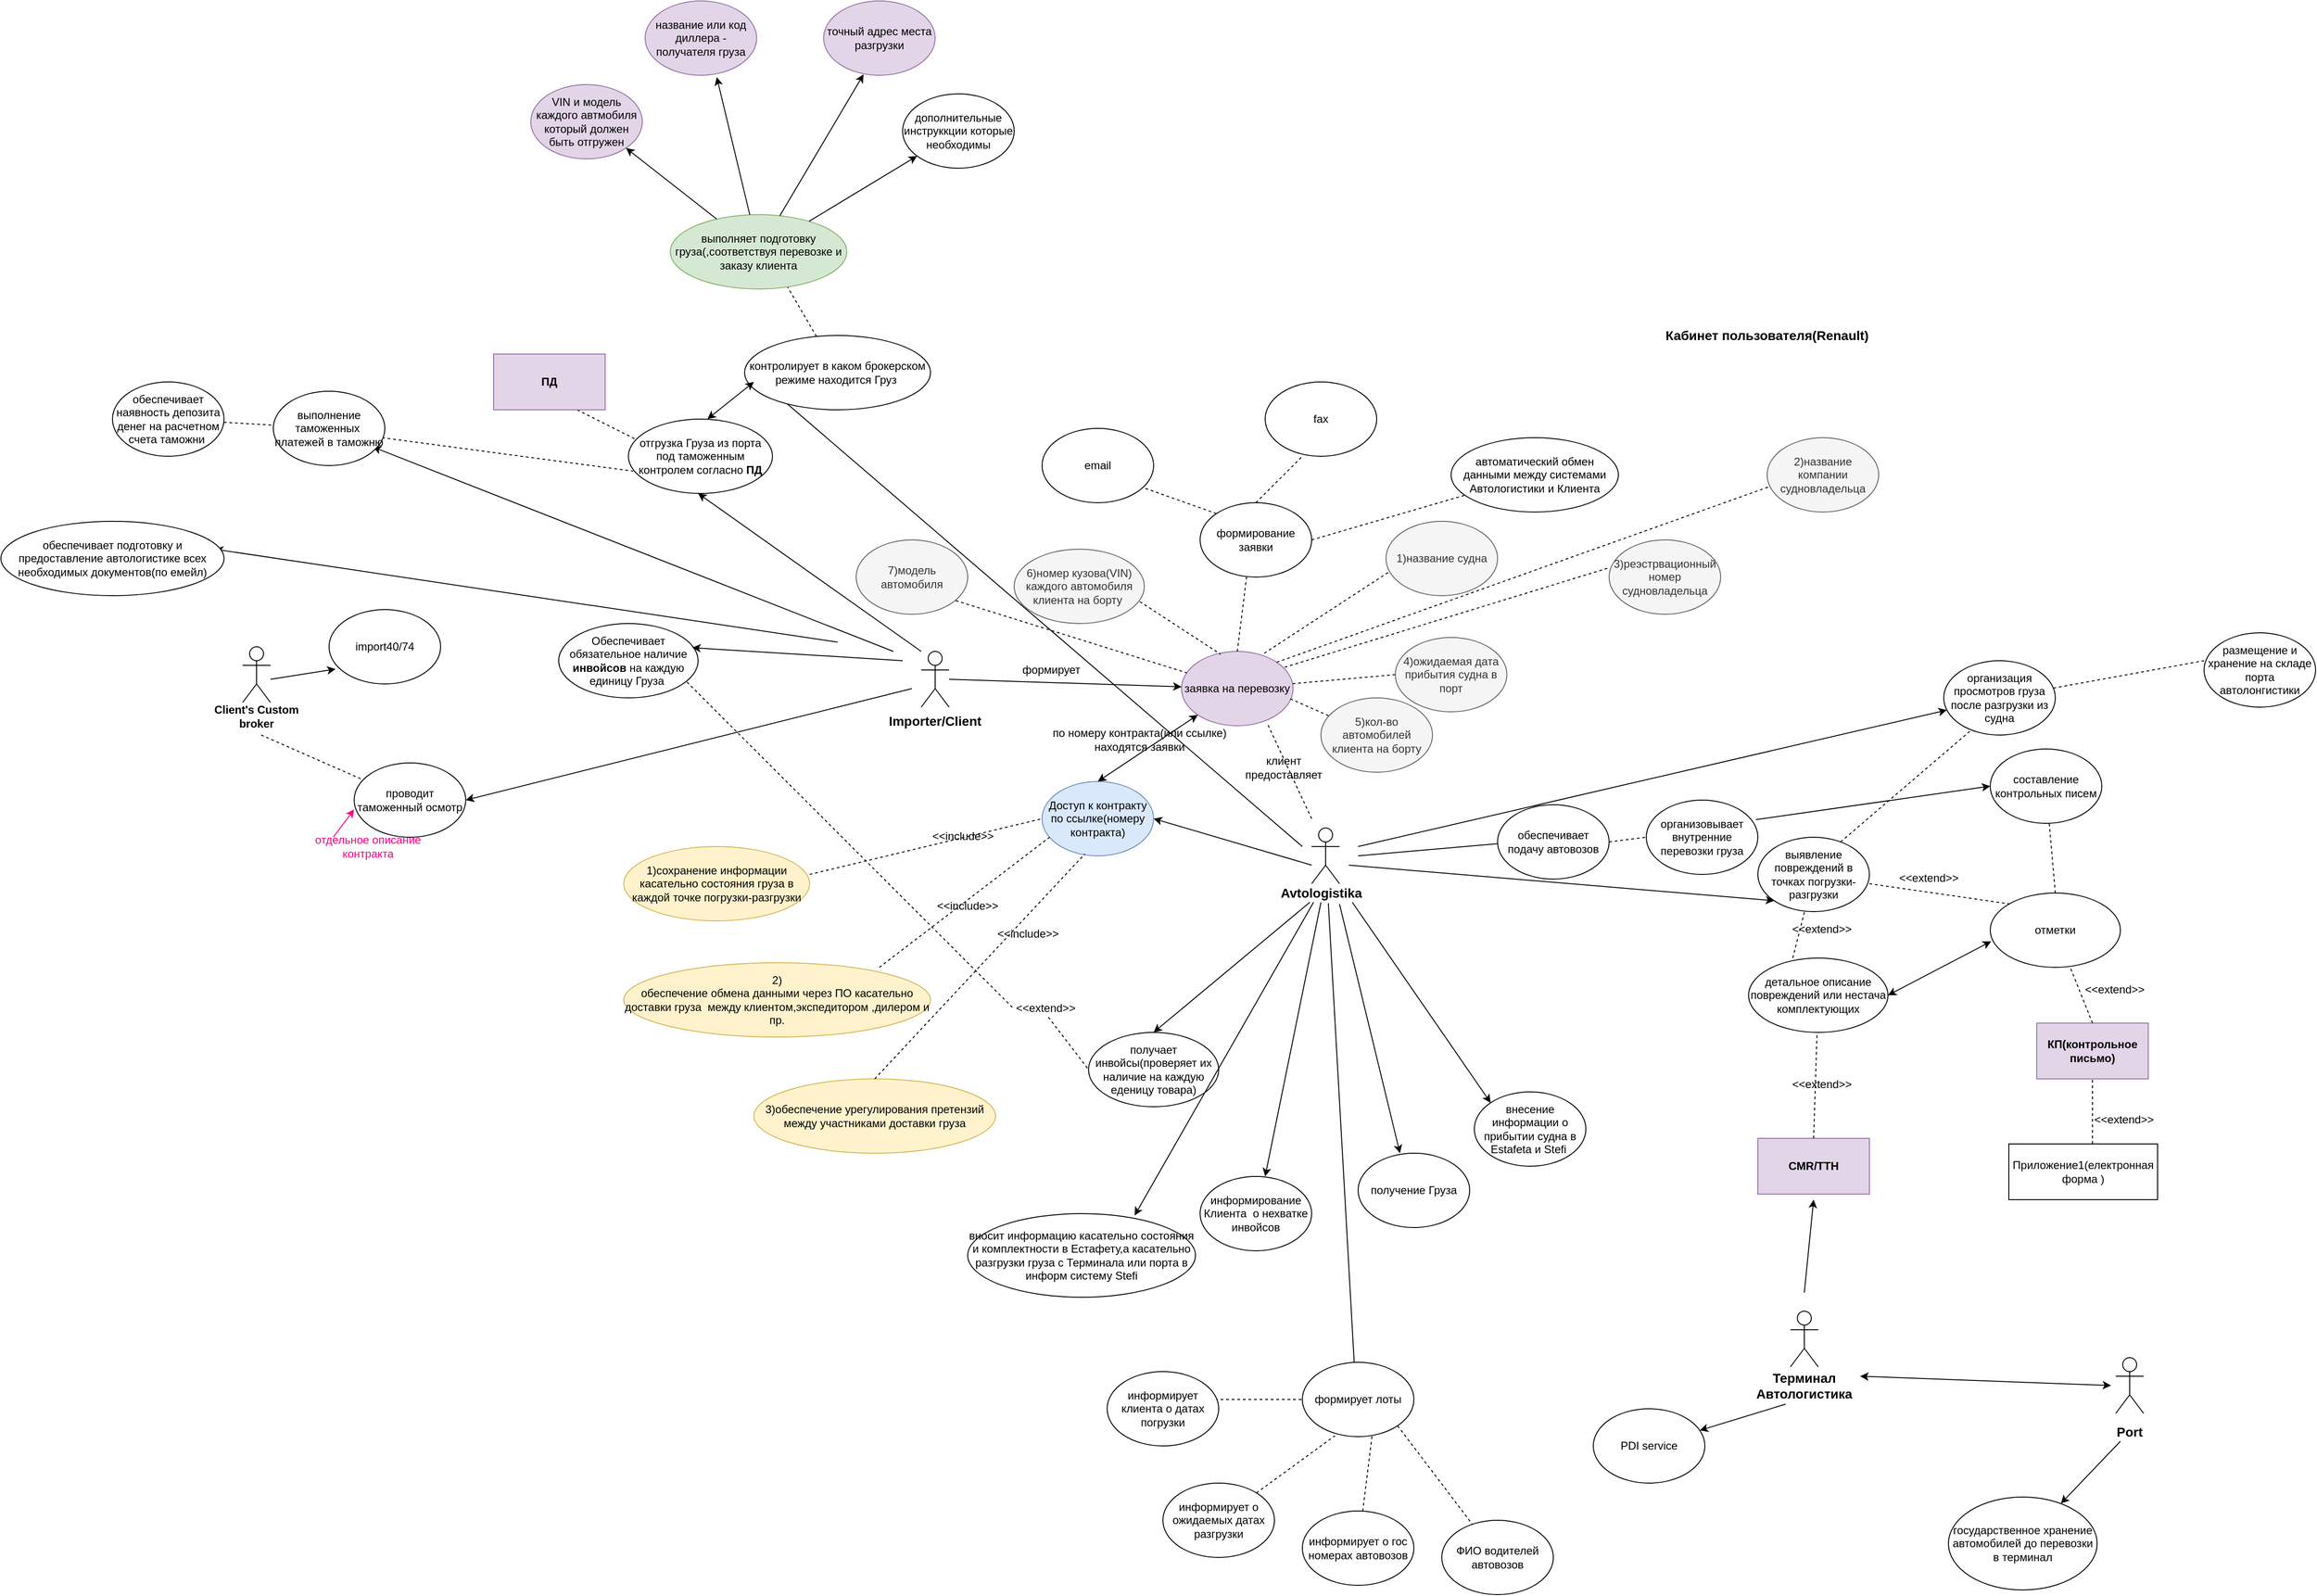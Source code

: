 <mxfile version="11.2.3" type="github" pages="1"><diagram id="N9pYC_5Z49YYsJh5muzs" name="Page-1"><mxGraphModel dx="3076" dy="1965" grid="1" gridSize="10" guides="1" tooltips="1" connect="1" arrows="1" fold="1" page="1" pageScale="1" pageWidth="827" pageHeight="1169" math="0" shadow="0"><root><mxCell id="0"/><mxCell id="1" parent="0"/><mxCell id="Rz2Q2j0IFhYW0Mu0R1Do-1" value="Actor" style="shape=umlActor;verticalLabelPosition=bottom;labelBackgroundColor=#ffffff;verticalAlign=top;html=1;outlineConnect=0;noLabel=1;" vertex="1" parent="1"><mxGeometry x="110" y="230" width="30" height="60" as="geometry"/></mxCell><mxCell id="Rz2Q2j0IFhYW0Mu0R1Do-2" value="&lt;b&gt;&lt;font style=&quot;font-size: 14px&quot;&gt;Avtologistika&lt;/font&gt;&lt;/b&gt;" style="text;html=1;strokeColor=none;fillColor=none;align=center;verticalAlign=middle;whiteSpace=wrap;rounded=0;" vertex="1" parent="1"><mxGeometry x="52.5" y="290" width="135" height="20" as="geometry"/></mxCell><mxCell id="Rz2Q2j0IFhYW0Mu0R1Do-3" value="" style="endArrow=classic;html=1;entryX=0;entryY=1;entryDx=0;entryDy=0;" edge="1" parent="1" target="Rz2Q2j0IFhYW0Mu0R1Do-5"><mxGeometry width="50" height="50" relative="1" as="geometry"><mxPoint x="150" y="270" as="sourcePoint"/><mxPoint x="250" y="120" as="targetPoint"/></mxGeometry></mxCell><mxCell id="Rz2Q2j0IFhYW0Mu0R1Do-4" value="&lt;b&gt;&lt;font style=&quot;font-size: 14px&quot;&gt;Кабинет пользователя(Renault)&lt;/font&gt;&lt;/b&gt;" style="text;html=1;strokeColor=none;fillColor=none;align=center;verticalAlign=middle;whiteSpace=wrap;rounded=0;" vertex="1" parent="1"><mxGeometry x="405" y="-320" width="390" height="40" as="geometry"/></mxCell><mxCell id="Rz2Q2j0IFhYW0Mu0R1Do-5" value="выявление повреждений в точках погрузки-разгрузки" style="ellipse;whiteSpace=wrap;html=1;" vertex="1" parent="1"><mxGeometry x="590" y="240" width="120" height="80" as="geometry"/></mxCell><mxCell id="Rz2Q2j0IFhYW0Mu0R1Do-6" value="&lt;b&gt;CMR/TTH&lt;/b&gt;" style="rounded=0;whiteSpace=wrap;html=1;fillColor=#e1d5e7;strokeColor=#9673a6;" vertex="1" parent="1"><mxGeometry x="590" y="564" width="120" height="60" as="geometry"/></mxCell><mxCell id="Rz2Q2j0IFhYW0Mu0R1Do-7" value="&lt;b&gt;КП(контрольное письмо)&lt;/b&gt;" style="rounded=0;whiteSpace=wrap;html=1;fillColor=#e1d5e7;strokeColor=#9673a6;" vertex="1" parent="1"><mxGeometry x="890" y="440" width="120" height="60" as="geometry"/></mxCell><mxCell id="Rz2Q2j0IFhYW0Mu0R1Do-8" value="" style="endArrow=none;dashed=1;html=1;exitX=0.5;exitY=0;exitDx=0;exitDy=0;" edge="1" parent="1" source="Rz2Q2j0IFhYW0Mu0R1Do-6" target="Rz2Q2j0IFhYW0Mu0R1Do-9"><mxGeometry width="50" height="50" relative="1" as="geometry"><mxPoint x="610" y="480" as="sourcePoint"/><mxPoint x="660" y="440" as="targetPoint"/></mxGeometry></mxCell><mxCell id="Rz2Q2j0IFhYW0Mu0R1Do-9" value="детальное описание повреждений или нестача комплектующих" style="ellipse;whiteSpace=wrap;html=1;" vertex="1" parent="1"><mxGeometry x="580" y="370" width="150" height="80" as="geometry"/></mxCell><mxCell id="Rz2Q2j0IFhYW0Mu0R1Do-10" value="" style="endArrow=none;dashed=1;html=1;exitX=0.317;exitY=0;exitDx=0;exitDy=0;exitPerimeter=0;" edge="1" parent="1" source="Rz2Q2j0IFhYW0Mu0R1Do-9" target="Rz2Q2j0IFhYW0Mu0R1Do-5"><mxGeometry width="50" height="50" relative="1" as="geometry"><mxPoint x="640" y="340" as="sourcePoint"/><mxPoint x="690" y="290" as="targetPoint"/></mxGeometry></mxCell><mxCell id="Rz2Q2j0IFhYW0Mu0R1Do-11" value="отметки" style="ellipse;whiteSpace=wrap;html=1;" vertex="1" parent="1"><mxGeometry x="840" y="300" width="140" height="80" as="geometry"/></mxCell><mxCell id="Rz2Q2j0IFhYW0Mu0R1Do-12" value="" style="endArrow=none;dashed=1;html=1;exitX=1;exitY=0.625;exitDx=0;exitDy=0;exitPerimeter=0;entryX=0;entryY=0;entryDx=0;entryDy=0;" edge="1" parent="1" source="Rz2Q2j0IFhYW0Mu0R1Do-5" target="Rz2Q2j0IFhYW0Mu0R1Do-11"><mxGeometry width="50" height="50" relative="1" as="geometry"><mxPoint x="760" y="300" as="sourcePoint"/><mxPoint x="810" y="250" as="targetPoint"/></mxGeometry></mxCell><mxCell id="Rz2Q2j0IFhYW0Mu0R1Do-13" value="" style="endArrow=none;dashed=1;html=1;exitX=0.5;exitY=0;exitDx=0;exitDy=0;" edge="1" parent="1" source="Rz2Q2j0IFhYW0Mu0R1Do-7" target="Rz2Q2j0IFhYW0Mu0R1Do-11"><mxGeometry width="50" height="50" relative="1" as="geometry"><mxPoint x="960" y="420" as="sourcePoint"/><mxPoint x="1010" y="370" as="targetPoint"/></mxGeometry></mxCell><mxCell id="Rz2Q2j0IFhYW0Mu0R1Do-14" value="" style="endArrow=classic;startArrow=classic;html=1;entryX=0.007;entryY=0.65;entryDx=0;entryDy=0;entryPerimeter=0;exitX=1;exitY=0.5;exitDx=0;exitDy=0;" edge="1" parent="1" source="Rz2Q2j0IFhYW0Mu0R1Do-9" target="Rz2Q2j0IFhYW0Mu0R1Do-11"><mxGeometry width="50" height="50" relative="1" as="geometry"><mxPoint x="760" y="400" as="sourcePoint"/><mxPoint x="810" y="350" as="targetPoint"/></mxGeometry></mxCell><mxCell id="Rz2Q2j0IFhYW0Mu0R1Do-16" value="&amp;lt;&amp;lt;extend&amp;gt;&amp;gt;" style="text;html=1;" vertex="1" parent="1"><mxGeometry x="740" y="270" width="40" height="30" as="geometry"/></mxCell><mxCell id="Rz2Q2j0IFhYW0Mu0R1Do-17" value="&amp;lt;&amp;lt;extend&amp;gt;&amp;gt;" style="text;html=1;" vertex="1" parent="1"><mxGeometry x="625" y="325" width="40" height="30" as="geometry"/></mxCell><mxCell id="Rz2Q2j0IFhYW0Mu0R1Do-18" value="&amp;lt;&amp;lt;extend&amp;gt;&amp;gt;" style="text;html=1;" vertex="1" parent="1"><mxGeometry x="625" y="492" width="40" height="30" as="geometry"/></mxCell><mxCell id="Rz2Q2j0IFhYW0Mu0R1Do-19" value="&amp;lt;&amp;lt;extend&amp;gt;&amp;gt;" style="text;html=1;" vertex="1" parent="1"><mxGeometry x="940" y="390" width="40" height="30" as="geometry"/></mxCell><mxCell id="Rz2Q2j0IFhYW0Mu0R1Do-22" value="" style="endArrow=none;dashed=1;html=1;entryX=0.5;entryY=1;entryDx=0;entryDy=0;" edge="1" parent="1" target="Rz2Q2j0IFhYW0Mu0R1Do-7"><mxGeometry width="50" height="50" relative="1" as="geometry"><mxPoint x="950" y="570" as="sourcePoint"/><mxPoint x="960" y="550" as="targetPoint"/></mxGeometry></mxCell><mxCell id="Rz2Q2j0IFhYW0Mu0R1Do-23" value="&amp;lt;&amp;lt;extend&amp;gt;&amp;gt;" style="text;html=1;" vertex="1" parent="1"><mxGeometry x="950" y="530" width="40" height="30" as="geometry"/></mxCell><mxCell id="Rz2Q2j0IFhYW0Mu0R1Do-24" value="Приложение1(електронная форма )" style="rounded=0;whiteSpace=wrap;html=1;" vertex="1" parent="1"><mxGeometry x="860" y="570" width="160" height="60" as="geometry"/></mxCell><mxCell id="Rz2Q2j0IFhYW0Mu0R1Do-25" value="Доступ к контракту по ссылке(номеру контракта)" style="ellipse;whiteSpace=wrap;html=1;fillColor=#dae8fc;strokeColor=#6c8ebf;" vertex="1" parent="1"><mxGeometry x="-180" y="180" width="120" height="80" as="geometry"/></mxCell><mxCell id="Rz2Q2j0IFhYW0Mu0R1Do-26" value="" style="endArrow=classic;html=1;entryX=1;entryY=0.5;entryDx=0;entryDy=0;" edge="1" parent="1" target="Rz2Q2j0IFhYW0Mu0R1Do-25"><mxGeometry width="50" height="50" relative="1" as="geometry"><mxPoint x="110" y="270" as="sourcePoint"/><mxPoint x="30" y="190" as="targetPoint"/></mxGeometry></mxCell><mxCell id="Rz2Q2j0IFhYW0Mu0R1Do-27" value="заявка на перевозку" style="ellipse;whiteSpace=wrap;html=1;fillColor=#e1d5e7;strokeColor=#9673a6;" vertex="1" parent="1"><mxGeometry x="-30" y="40" width="120" height="80" as="geometry"/></mxCell><mxCell id="Rz2Q2j0IFhYW0Mu0R1Do-28" value="" style="endArrow=classic;startArrow=classic;html=1;entryX=0;entryY=1;entryDx=0;entryDy=0;exitX=0.5;exitY=0;exitDx=0;exitDy=0;" edge="1" parent="1" source="Rz2Q2j0IFhYW0Mu0R1Do-25" target="Rz2Q2j0IFhYW0Mu0R1Do-27"><mxGeometry width="50" height="50" relative="1" as="geometry"><mxPoint x="-120" y="170" as="sourcePoint"/><mxPoint x="-70" y="120" as="targetPoint"/></mxGeometry></mxCell><mxCell id="Rz2Q2j0IFhYW0Mu0R1Do-29" value="по номеру контракта(или ссылке) находятся заявки" style="text;html=1;strokeColor=none;fillColor=none;align=center;verticalAlign=middle;whiteSpace=wrap;rounded=0;" vertex="1" parent="1"><mxGeometry x="-180" y="125" width="210" height="20" as="geometry"/></mxCell><mxCell id="Rz2Q2j0IFhYW0Mu0R1Do-30" value="" style="endArrow=none;dashed=1;html=1;exitX=0.5;exitY=0;exitDx=0;exitDy=0;" edge="1" parent="1" source="Rz2Q2j0IFhYW0Mu0R1Do-27"><mxGeometry width="50" height="50" relative="1" as="geometry"><mxPoint x="-20" y="50" as="sourcePoint"/><mxPoint x="40" y="-40" as="targetPoint"/></mxGeometry></mxCell><mxCell id="Rz2Q2j0IFhYW0Mu0R1Do-31" value="формирование заявки" style="ellipse;whiteSpace=wrap;html=1;" vertex="1" parent="1"><mxGeometry x="-10" y="-120" width="120" height="80" as="geometry"/></mxCell><mxCell id="Rz2Q2j0IFhYW0Mu0R1Do-32" value="" style="endArrow=none;dashed=1;html=1;exitX=0;exitY=0;exitDx=0;exitDy=0;" edge="1" parent="1" source="Rz2Q2j0IFhYW0Mu0R1Do-31"><mxGeometry width="50" height="50" relative="1" as="geometry"><mxPoint x="-50" y="-110" as="sourcePoint"/><mxPoint x="-110" y="-150" as="targetPoint"/></mxGeometry></mxCell><mxCell id="Rz2Q2j0IFhYW0Mu0R1Do-33" value="email" style="ellipse;whiteSpace=wrap;html=1;" vertex="1" parent="1"><mxGeometry x="-180" y="-200" width="120" height="80" as="geometry"/></mxCell><mxCell id="Rz2Q2j0IFhYW0Mu0R1Do-34" value="" style="endArrow=none;dashed=1;html=1;" edge="1" parent="1"><mxGeometry width="50" height="50" relative="1" as="geometry"><mxPoint x="50" y="-120" as="sourcePoint"/><mxPoint x="100" y="-170" as="targetPoint"/></mxGeometry></mxCell><mxCell id="Rz2Q2j0IFhYW0Mu0R1Do-35" value="fax" style="ellipse;whiteSpace=wrap;html=1;" vertex="1" parent="1"><mxGeometry x="60" y="-250" width="120" height="80" as="geometry"/></mxCell><mxCell id="Rz2Q2j0IFhYW0Mu0R1Do-36" value="автоматический обмен данными между системами Автологистики и Клиента" style="ellipse;whiteSpace=wrap;html=1;" vertex="1" parent="1"><mxGeometry x="260" y="-190" width="180" height="80" as="geometry"/></mxCell><mxCell id="Rz2Q2j0IFhYW0Mu0R1Do-37" value="" style="endArrow=none;dashed=1;html=1;exitX=1;exitY=0.5;exitDx=0;exitDy=0;" edge="1" parent="1" source="Rz2Q2j0IFhYW0Mu0R1Do-31" target="Rz2Q2j0IFhYW0Mu0R1Do-36"><mxGeometry width="50" height="50" relative="1" as="geometry"><mxPoint x="170" y="-80" as="sourcePoint"/><mxPoint x="220" y="-130" as="targetPoint"/></mxGeometry></mxCell><mxCell id="Rz2Q2j0IFhYW0Mu0R1Do-38" value="" style="endArrow=classic;html=1;" edge="1" parent="1" target="Rz2Q2j0IFhYW0Mu0R1Do-27"><mxGeometry width="50" height="50" relative="1" as="geometry"><mxPoint x="-280" y="70" as="sourcePoint"/><mxPoint x="-60" y="30" as="targetPoint"/></mxGeometry></mxCell><mxCell id="Rz2Q2j0IFhYW0Mu0R1Do-39" value="Actor" style="shape=umlActor;verticalLabelPosition=bottom;labelBackgroundColor=#ffffff;verticalAlign=top;html=1;outlineConnect=0;noLabel=1;" vertex="1" parent="1"><mxGeometry x="-310" y="40" width="30" height="60" as="geometry"/></mxCell><mxCell id="Rz2Q2j0IFhYW0Mu0R1Do-40" value="&lt;b&gt;&lt;font style=&quot;font-size: 14px&quot;&gt;Importer/Client&lt;/font&gt;&lt;/b&gt;" style="text;html=1;strokeColor=none;fillColor=none;align=center;verticalAlign=middle;whiteSpace=wrap;rounded=0;" vertex="1" parent="1"><mxGeometry x="-330" y="105" width="70" height="20" as="geometry"/></mxCell><mxCell id="Rz2Q2j0IFhYW0Mu0R1Do-43" value="формирует" style="text;html=1;strokeColor=none;fillColor=none;align=center;verticalAlign=middle;whiteSpace=wrap;rounded=0;" vertex="1" parent="1"><mxGeometry x="-190" y="50" width="40" height="20" as="geometry"/></mxCell><mxCell id="Rz2Q2j0IFhYW0Mu0R1Do-44" value="" style="endArrow=none;dashed=1;html=1;exitX=1;exitY=0;exitDx=0;exitDy=0;" edge="1" parent="1" source="Rz2Q2j0IFhYW0Mu0R1Do-27"><mxGeometry width="50" height="50" relative="1" as="geometry"><mxPoint x="80" y="80" as="sourcePoint"/><mxPoint x="610" y="-140" as="targetPoint"/></mxGeometry></mxCell><mxCell id="Rz2Q2j0IFhYW0Mu0R1Do-45" value="" style="endArrow=none;dashed=1;html=1;" edge="1" parent="1" source="Rz2Q2j0IFhYW0Mu0R1Do-27"><mxGeometry width="50" height="50" relative="1" as="geometry"><mxPoint x="150" y="100" as="sourcePoint"/><mxPoint x="200" y="65" as="targetPoint"/></mxGeometry></mxCell><mxCell id="Rz2Q2j0IFhYW0Mu0R1Do-46" value="" style="endArrow=none;dashed=1;html=1;exitX=0.925;exitY=0.213;exitDx=0;exitDy=0;exitPerimeter=0;" edge="1" parent="1" source="Rz2Q2j0IFhYW0Mu0R1Do-27"><mxGeometry width="50" height="50" relative="1" as="geometry"><mxPoint x="170" y="50" as="sourcePoint"/><mxPoint x="430" y="-50" as="targetPoint"/></mxGeometry></mxCell><mxCell id="Rz2Q2j0IFhYW0Mu0R1Do-47" value="" style="endArrow=none;dashed=1;html=1;exitX=0.742;exitY=0.025;exitDx=0;exitDy=0;exitPerimeter=0;" edge="1" parent="1" source="Rz2Q2j0IFhYW0Mu0R1Do-27"><mxGeometry width="50" height="50" relative="1" as="geometry"><mxPoint x="80" y="40" as="sourcePoint"/><mxPoint x="200" y="-50" as="targetPoint"/></mxGeometry></mxCell><mxCell id="Rz2Q2j0IFhYW0Mu0R1Do-48" value="1)название судна" style="ellipse;whiteSpace=wrap;html=1;fillColor=#f5f5f5;strokeColor=#666666;fontColor=#333333;" vertex="1" parent="1"><mxGeometry x="190" y="-100" width="120" height="80" as="geometry"/></mxCell><mxCell id="Rz2Q2j0IFhYW0Mu0R1Do-49" value="4)ожидаемая дата прибытия судна в порт" style="ellipse;whiteSpace=wrap;html=1;fillColor=#f5f5f5;strokeColor=#666666;fontColor=#333333;" vertex="1" parent="1"><mxGeometry x="200" y="25" width="120" height="80" as="geometry"/></mxCell><mxCell id="Rz2Q2j0IFhYW0Mu0R1Do-50" value="2)название компании судновладельца" style="ellipse;whiteSpace=wrap;html=1;fillColor=#f5f5f5;strokeColor=#666666;fontColor=#333333;" vertex="1" parent="1"><mxGeometry x="600" y="-190" width="120" height="80" as="geometry"/></mxCell><mxCell id="Rz2Q2j0IFhYW0Mu0R1Do-51" value="3)реэстрвационный номер судновладельца" style="ellipse;whiteSpace=wrap;html=1;fillColor=#f5f5f5;strokeColor=#666666;fontColor=#333333;" vertex="1" parent="1"><mxGeometry x="430" y="-80" width="120" height="80" as="geometry"/></mxCell><mxCell id="Rz2Q2j0IFhYW0Mu0R1Do-52" value="" style="endArrow=none;dashed=1;html=1;exitX=0.975;exitY=0.638;exitDx=0;exitDy=0;exitPerimeter=0;" edge="1" parent="1" source="Rz2Q2j0IFhYW0Mu0R1Do-27"><mxGeometry width="50" height="50" relative="1" as="geometry"><mxPoint x="80" y="160" as="sourcePoint"/><mxPoint x="130" y="110" as="targetPoint"/></mxGeometry></mxCell><mxCell id="Rz2Q2j0IFhYW0Mu0R1Do-53" value="5)кол-во автомобилей клиента на борту" style="ellipse;whiteSpace=wrap;html=1;fillColor=#f5f5f5;strokeColor=#666666;fontColor=#333333;" vertex="1" parent="1"><mxGeometry x="120" y="90" width="120" height="80" as="geometry"/></mxCell><mxCell id="Rz2Q2j0IFhYW0Mu0R1Do-54" value="" style="endArrow=none;dashed=1;html=1;entryX=0.35;entryY=0.038;entryDx=0;entryDy=0;entryPerimeter=0;" edge="1" parent="1" target="Rz2Q2j0IFhYW0Mu0R1Do-27"><mxGeometry width="50" height="50" relative="1" as="geometry"><mxPoint x="-100" y="-30" as="sourcePoint"/><mxPoint x="-40" as="targetPoint"/></mxGeometry></mxCell><mxCell id="Rz2Q2j0IFhYW0Mu0R1Do-55" value="6)номер кузова(VIN) каждого автомобиля клиента на борту&amp;nbsp;" style="ellipse;whiteSpace=wrap;html=1;fillColor=#f5f5f5;strokeColor=#666666;fontColor=#333333;" vertex="1" parent="1"><mxGeometry x="-210" y="-70" width="140" height="80" as="geometry"/></mxCell><mxCell id="Rz2Q2j0IFhYW0Mu0R1Do-56" value="" style="endArrow=none;dashed=1;html=1;" edge="1" parent="1" target="Rz2Q2j0IFhYW0Mu0R1Do-27"><mxGeometry width="50" height="50" relative="1" as="geometry"><mxPoint x="-290" y="-20" as="sourcePoint"/><mxPoint x="-60" y="10" as="targetPoint"/></mxGeometry></mxCell><mxCell id="Rz2Q2j0IFhYW0Mu0R1Do-57" value="7)модель автомобиля" style="ellipse;whiteSpace=wrap;html=1;fillColor=#f5f5f5;strokeColor=#666666;fontColor=#333333;" vertex="1" parent="1"><mxGeometry x="-380" y="-80" width="120" height="80" as="geometry"/></mxCell><mxCell id="Rz2Q2j0IFhYW0Mu0R1Do-59" value="" style="endArrow=none;dashed=1;html=1;entryX=0;entryY=0.5;entryDx=0;entryDy=0;" edge="1" parent="1" target="Rz2Q2j0IFhYW0Mu0R1Do-25"><mxGeometry width="50" height="50" relative="1" as="geometry"><mxPoint x="-430" y="280" as="sourcePoint"/><mxPoint x="-230" y="250" as="targetPoint"/></mxGeometry></mxCell><mxCell id="Rz2Q2j0IFhYW0Mu0R1Do-60" value="1)&lt;span&gt;сохранение информации касательно состояния груза в каждой точке погрузки-разгрузки&lt;/span&gt;" style="ellipse;whiteSpace=wrap;html=1;fillColor=#fff2cc;strokeColor=#d6b656;" vertex="1" parent="1"><mxGeometry x="-630" y="250" width="200" height="80" as="geometry"/></mxCell><mxCell id="Rz2Q2j0IFhYW0Mu0R1Do-61" value="2)&lt;br/&gt;обеспечение обмена данными через ПО касательно доставки груза&amp;nbsp; между клиентом,экспедитором ,дилером и пр." style="ellipse;whiteSpace=wrap;html=1;fillColor=#fff2cc;strokeColor=#d6b656;" vertex="1" parent="1"><mxGeometry x="-630" y="375" width="330" height="80" as="geometry"/></mxCell><mxCell id="Rz2Q2j0IFhYW0Mu0R1Do-62" value="" style="endArrow=none;dashed=1;html=1;entryX=0.067;entryY=0.75;entryDx=0;entryDy=0;entryPerimeter=0;exitX=0.833;exitY=0.063;exitDx=0;exitDy=0;exitPerimeter=0;" edge="1" parent="1" source="Rz2Q2j0IFhYW0Mu0R1Do-61" target="Rz2Q2j0IFhYW0Mu0R1Do-25"><mxGeometry width="50" height="50" relative="1" as="geometry"><mxPoint x="-250" y="330" as="sourcePoint"/><mxPoint x="-200" y="280" as="targetPoint"/></mxGeometry></mxCell><mxCell id="Rz2Q2j0IFhYW0Mu0R1Do-63" value="&lt;span style=&quot;white-space: normal&quot;&gt;3)обеспечение урегулирования претензий между участниками доставки груза&lt;/span&gt;" style="ellipse;whiteSpace=wrap;html=1;fillColor=#fff2cc;strokeColor=#d6b656;" vertex="1" parent="1"><mxGeometry x="-490" y="500" width="260" height="80" as="geometry"/></mxCell><mxCell id="Rz2Q2j0IFhYW0Mu0R1Do-64" value="" style="endArrow=none;dashed=1;html=1;entryX=0.383;entryY=0.975;entryDx=0;entryDy=0;entryPerimeter=0;exitX=0.5;exitY=0;exitDx=0;exitDy=0;" edge="1" parent="1" source="Rz2Q2j0IFhYW0Mu0R1Do-63" target="Rz2Q2j0IFhYW0Mu0R1Do-25"><mxGeometry width="50" height="50" relative="1" as="geometry"><mxPoint x="-160" y="360" as="sourcePoint"/><mxPoint x="-110" y="310" as="targetPoint"/></mxGeometry></mxCell><mxCell id="Rz2Q2j0IFhYW0Mu0R1Do-65" value="&amp;lt;&amp;lt;include&amp;gt;&amp;gt;" style="text;html=1;" vertex="1" parent="1"><mxGeometry x="-230" y="330" width="40" height="30" as="geometry"/></mxCell><mxCell id="Rz2Q2j0IFhYW0Mu0R1Do-66" value="&amp;lt;&amp;lt;include&amp;gt;&amp;gt;" style="text;html=1;" vertex="1" parent="1"><mxGeometry x="-300" y="225" width="40" height="30" as="geometry"/></mxCell><mxCell id="Rz2Q2j0IFhYW0Mu0R1Do-67" value="&amp;lt;&amp;lt;include&amp;gt;&amp;gt;" style="text;html=1;" vertex="1" parent="1"><mxGeometry x="-295" y="300" width="40" height="30" as="geometry"/></mxCell><mxCell id="Rz2Q2j0IFhYW0Mu0R1Do-68" value="Обеспечивает обязательное наличие &lt;b&gt;инвойсов &lt;/b&gt;на каждую единицу Груза&amp;nbsp;" style="ellipse;whiteSpace=wrap;html=1;" vertex="1" parent="1"><mxGeometry x="-700" y="10" width="150" height="80" as="geometry"/></mxCell><mxCell id="Rz2Q2j0IFhYW0Mu0R1Do-69" value="" style="endArrow=classic;html=1;entryX=0.958;entryY=0.325;entryDx=0;entryDy=0;entryPerimeter=0;" edge="1" parent="1" target="Rz2Q2j0IFhYW0Mu0R1Do-68"><mxGeometry width="50" height="50" relative="1" as="geometry"><mxPoint x="-330" y="50" as="sourcePoint"/><mxPoint x="-410" y="10" as="targetPoint"/></mxGeometry></mxCell><mxCell id="Rz2Q2j0IFhYW0Mu0R1Do-70" value="получает инвойсы(проверяет их наличие на каждую еденицу товара)" style="ellipse;whiteSpace=wrap;html=1;" vertex="1" parent="1"><mxGeometry x="-130" y="450" width="140" height="80" as="geometry"/></mxCell><mxCell id="Rz2Q2j0IFhYW0Mu0R1Do-71" value="" style="endArrow=classic;html=1;entryX=0.5;entryY=0;entryDx=0;entryDy=0;" edge="1" parent="1" source="Rz2Q2j0IFhYW0Mu0R1Do-2" target="Rz2Q2j0IFhYW0Mu0R1Do-70"><mxGeometry width="50" height="50" relative="1" as="geometry"><mxPoint y="380" as="sourcePoint"/><mxPoint x="50" y="330" as="targetPoint"/></mxGeometry></mxCell><mxCell id="Rz2Q2j0IFhYW0Mu0R1Do-72" value="" style="endArrow=none;dashed=1;html=1;exitX=0.92;exitY=0.788;exitDx=0;exitDy=0;exitPerimeter=0;entryX=0;entryY=0.5;entryDx=0;entryDy=0;" edge="1" parent="1" source="Rz2Q2j0IFhYW0Mu0R1Do-73" target="Rz2Q2j0IFhYW0Mu0R1Do-70"><mxGeometry width="50" height="50" relative="1" as="geometry"><mxPoint x="-480" y="190" as="sourcePoint"/><mxPoint x="-430" y="140" as="targetPoint"/></mxGeometry></mxCell><mxCell id="Rz2Q2j0IFhYW0Mu0R1Do-73" value="&amp;lt;&amp;lt;extend&amp;gt;&amp;gt;" style="text;html=1;" vertex="1" parent="1"><mxGeometry x="-210" y="410" width="40" height="30" as="geometry"/></mxCell><mxCell id="Rz2Q2j0IFhYW0Mu0R1Do-74" value="" style="endArrow=none;dashed=1;html=1;exitX=0.92;exitY=0.788;exitDx=0;exitDy=0;exitPerimeter=0;entryX=0;entryY=0.5;entryDx=0;entryDy=0;" edge="1" parent="1" source="Rz2Q2j0IFhYW0Mu0R1Do-68" target="Rz2Q2j0IFhYW0Mu0R1Do-73"><mxGeometry width="50" height="50" relative="1" as="geometry"><mxPoint x="-562" y="73.04" as="sourcePoint"/><mxPoint x="-80" y="490" as="targetPoint"/></mxGeometry></mxCell><mxCell id="Rz2Q2j0IFhYW0Mu0R1Do-75" value="" style="endArrow=classic;html=1;exitX=0.5;exitY=1;exitDx=0;exitDy=0;entryX=0.583;entryY=0;entryDx=0;entryDy=0;entryPerimeter=0;" edge="1" parent="1" source="Rz2Q2j0IFhYW0Mu0R1Do-2" target="Rz2Q2j0IFhYW0Mu0R1Do-76"><mxGeometry width="50" height="50" relative="1" as="geometry"><mxPoint x="110" y="550" as="sourcePoint"/><mxPoint x="100" y="660" as="targetPoint"/></mxGeometry></mxCell><mxCell id="Rz2Q2j0IFhYW0Mu0R1Do-76" value="информирование Клиента&amp;nbsp; о нехватке инвойсов" style="ellipse;whiteSpace=wrap;html=1;" vertex="1" parent="1"><mxGeometry x="-10" y="605" width="120" height="80" as="geometry"/></mxCell><mxCell id="Rz2Q2j0IFhYW0Mu0R1Do-77" value="" style="endArrow=classic;html=1;exitX=0.648;exitY=1.1;exitDx=0;exitDy=0;exitPerimeter=0;entryX=0.375;entryY=0;entryDx=0;entryDy=0;entryPerimeter=0;" edge="1" parent="1" source="Rz2Q2j0IFhYW0Mu0R1Do-2" target="Rz2Q2j0IFhYW0Mu0R1Do-78"><mxGeometry width="50" height="50" relative="1" as="geometry"><mxPoint x="140" y="320" as="sourcePoint"/><mxPoint x="210" y="670" as="targetPoint"/></mxGeometry></mxCell><mxCell id="Rz2Q2j0IFhYW0Mu0R1Do-78" value="получение Груза" style="ellipse;whiteSpace=wrap;html=1;" vertex="1" parent="1"><mxGeometry x="160" y="580" width="120" height="80" as="geometry"/></mxCell><mxCell id="Rz2Q2j0IFhYW0Mu0R1Do-79" value="" style="endArrow=classic;html=1;" edge="1" parent="1" target="Rz2Q2j0IFhYW0Mu0R1Do-80"><mxGeometry width="50" height="50" relative="1" as="geometry"><mxPoint x="160" y="250" as="sourcePoint"/><mxPoint x="560" y="90" as="targetPoint"/></mxGeometry></mxCell><mxCell id="Rz2Q2j0IFhYW0Mu0R1Do-80" value="организация просмотров груза после разгрузки из судна" style="ellipse;whiteSpace=wrap;html=1;" vertex="1" parent="1"><mxGeometry x="790" y="50" width="120" height="80" as="geometry"/></mxCell><mxCell id="Rz2Q2j0IFhYW0Mu0R1Do-81" value="составление контрольных писем" style="ellipse;whiteSpace=wrap;html=1;" vertex="1" parent="1"><mxGeometry x="840" y="145" width="120" height="80" as="geometry"/></mxCell><mxCell id="Rz2Q2j0IFhYW0Mu0R1Do-82" value="" style="endArrow=classic;html=1;entryX=0;entryY=0.5;entryDx=0;entryDy=0;exitX=0.983;exitY=0.263;exitDx=0;exitDy=0;exitPerimeter=0;" edge="1" parent="1" source="Rz2Q2j0IFhYW0Mu0R1Do-132" target="Rz2Q2j0IFhYW0Mu0R1Do-81"><mxGeometry width="50" height="50" relative="1" as="geometry"><mxPoint x="710" y="180" as="sourcePoint"/><mxPoint x="580" y="170" as="targetPoint"/></mxGeometry></mxCell><mxCell id="Rz2Q2j0IFhYW0Mu0R1Do-87" value="" style="endArrow=none;dashed=1;html=1;exitX=0.5;exitY=0;exitDx=0;exitDy=0;" edge="1" parent="1" source="Rz2Q2j0IFhYW0Mu0R1Do-11" target="Rz2Q2j0IFhYW0Mu0R1Do-81"><mxGeometry width="50" height="50" relative="1" as="geometry"><mxPoint x="930" y="290" as="sourcePoint"/><mxPoint x="980" y="240" as="targetPoint"/></mxGeometry></mxCell><mxCell id="Rz2Q2j0IFhYW0Mu0R1Do-88" value="" style="endArrow=none;dashed=1;html=1;entryX=0.233;entryY=0.95;entryDx=0;entryDy=0;entryPerimeter=0;exitX=0.742;exitY=0.063;exitDx=0;exitDy=0;exitPerimeter=0;" edge="1" parent="1" source="Rz2Q2j0IFhYW0Mu0R1Do-5" target="Rz2Q2j0IFhYW0Mu0R1Do-80"><mxGeometry width="50" height="50" relative="1" as="geometry"><mxPoint x="690" y="240" as="sourcePoint"/><mxPoint x="810" y="150" as="targetPoint"/></mxGeometry></mxCell><mxCell id="Rz2Q2j0IFhYW0Mu0R1Do-89" value="" style="endArrow=classic;html=1;exitX=0.75;exitY=1;exitDx=0;exitDy=0;entryX=0;entryY=0;entryDx=0;entryDy=0;" edge="1" parent="1" source="Rz2Q2j0IFhYW0Mu0R1Do-2" target="Rz2Q2j0IFhYW0Mu0R1Do-90"><mxGeometry width="50" height="50" relative="1" as="geometry"><mxPoint x="230" y="480" as="sourcePoint"/><mxPoint x="390" y="830" as="targetPoint"/></mxGeometry></mxCell><mxCell id="Rz2Q2j0IFhYW0Mu0R1Do-90" value="внесение информации о прибытии судна в Estafeta и Stefi&amp;nbsp;" style="ellipse;whiteSpace=wrap;html=1;" vertex="1" parent="1"><mxGeometry x="285" y="514" width="120" height="80" as="geometry"/></mxCell><mxCell id="Rz2Q2j0IFhYW0Mu0R1Do-91" value="" style="endArrow=none;dashed=1;html=1;" edge="1" parent="1" source="Rz2Q2j0IFhYW0Mu0R1Do-80"><mxGeometry width="50" height="50" relative="1" as="geometry"><mxPoint x="1020" y="100" as="sourcePoint"/><mxPoint x="1070" y="50" as="targetPoint"/></mxGeometry></mxCell><mxCell id="Rz2Q2j0IFhYW0Mu0R1Do-92" value="размещение и хранение на складе порта автолонгистики" style="ellipse;whiteSpace=wrap;html=1;" vertex="1" parent="1"><mxGeometry x="1070" y="20" width="120" height="80" as="geometry"/></mxCell><mxCell id="Rz2Q2j0IFhYW0Mu0R1Do-93" value="" style="endArrow=classic;html=1;" edge="1" parent="1"><mxGeometry width="50" height="50" relative="1" as="geometry"><mxPoint x="-320" y="80" as="sourcePoint"/><mxPoint x="-800" y="200" as="targetPoint"/></mxGeometry></mxCell><mxCell id="Rz2Q2j0IFhYW0Mu0R1Do-94" value="проводит таможенный осмотр" style="ellipse;whiteSpace=wrap;html=1;" vertex="1" parent="1"><mxGeometry x="-920" y="160" width="120" height="80" as="geometry"/></mxCell><mxCell id="Rz2Q2j0IFhYW0Mu0R1Do-95" value="" style="endArrow=none;dashed=1;html=1;exitX=0.058;exitY=0.213;exitDx=0;exitDy=0;exitPerimeter=0;" edge="1" parent="1" source="Rz2Q2j0IFhYW0Mu0R1Do-94"><mxGeometry width="50" height="50" relative="1" as="geometry"><mxPoint x="-980" y="140" as="sourcePoint"/><mxPoint x="-1020" y="130" as="targetPoint"/></mxGeometry></mxCell><mxCell id="Rz2Q2j0IFhYW0Mu0R1Do-97" value="Actor" style="shape=umlActor;verticalLabelPosition=bottom;labelBackgroundColor=#ffffff;verticalAlign=top;html=1;outlineConnect=0;noLabel=1;" vertex="1" parent="1"><mxGeometry x="-1040" y="35" width="30" height="60" as="geometry"/></mxCell><mxCell id="Rz2Q2j0IFhYW0Mu0R1Do-98" value="&lt;b&gt;Client's Custom broker&lt;/b&gt;" style="text;html=1;strokeColor=none;fillColor=none;align=center;verticalAlign=middle;whiteSpace=wrap;rounded=0;" vertex="1" parent="1"><mxGeometry x="-1080" y="100" width="110" height="20" as="geometry"/></mxCell><mxCell id="Rz2Q2j0IFhYW0Mu0R1Do-99" value="import40/74" style="ellipse;whiteSpace=wrap;html=1;" vertex="1" parent="1"><mxGeometry x="-947" y="-5" width="120" height="80" as="geometry"/></mxCell><mxCell id="Rz2Q2j0IFhYW0Mu0R1Do-100" value="" style="endArrow=classic;html=1;entryX=0.058;entryY=0.8;entryDx=0;entryDy=0;entryPerimeter=0;" edge="1" parent="1" target="Rz2Q2j0IFhYW0Mu0R1Do-99"><mxGeometry width="50" height="50" relative="1" as="geometry"><mxPoint x="-1010" y="70" as="sourcePoint"/><mxPoint x="-930" y="10" as="targetPoint"/></mxGeometry></mxCell><mxCell id="Rz2Q2j0IFhYW0Mu0R1Do-101" value="" style="endArrow=none;dashed=1;html=1;entryX=0.767;entryY=0.963;entryDx=0;entryDy=0;entryPerimeter=0;" edge="1" parent="1" target="Rz2Q2j0IFhYW0Mu0R1Do-27"><mxGeometry width="50" height="50" relative="1" as="geometry"><mxPoint x="110" y="220" as="sourcePoint"/><mxPoint x="100" y="160" as="targetPoint"/></mxGeometry></mxCell><mxCell id="Rz2Q2j0IFhYW0Mu0R1Do-102" value="клиент предоставляет" style="text;html=1;strokeColor=none;fillColor=none;align=center;verticalAlign=middle;whiteSpace=wrap;rounded=0;" vertex="1" parent="1"><mxGeometry x="60" y="155" width="40" height="20" as="geometry"/></mxCell><mxCell id="Rz2Q2j0IFhYW0Mu0R1Do-103" value="&lt;font color=&quot;#ff0080&quot;&gt;отдельное описание контракта&lt;/font&gt;" style="text;html=1;strokeColor=none;fillColor=none;align=center;verticalAlign=middle;whiteSpace=wrap;rounded=0;" vertex="1" parent="1"><mxGeometry x="-980" y="240" width="150" height="20" as="geometry"/></mxCell><mxCell id="Rz2Q2j0IFhYW0Mu0R1Do-104" value="" style="endArrow=classic;html=1;exitX=0.25;exitY=0;exitDx=0;exitDy=0;strokeColor=#FF0080;" edge="1" parent="1" source="Rz2Q2j0IFhYW0Mu0R1Do-103"><mxGeometry width="50" height="50" relative="1" as="geometry"><mxPoint x="-980" y="260" as="sourcePoint"/><mxPoint x="-920" y="210" as="targetPoint"/></mxGeometry></mxCell><mxCell id="Rz2Q2j0IFhYW0Mu0R1Do-105" value="" style="endArrow=classic;html=1;strokeColor=#000000;" edge="1" parent="1"><mxGeometry width="50" height="50" relative="1" as="geometry"><mxPoint x="-310" y="40" as="sourcePoint"/><mxPoint x="-550" y="-130" as="targetPoint"/></mxGeometry></mxCell><mxCell id="Rz2Q2j0IFhYW0Mu0R1Do-106" value="отгрузка Груза из порта под таможенным контролем согласно &lt;b&gt;ПД&lt;/b&gt;" style="ellipse;whiteSpace=wrap;html=1;" vertex="1" parent="1"><mxGeometry x="-625" y="-210" width="155" height="80" as="geometry"/></mxCell><mxCell id="Rz2Q2j0IFhYW0Mu0R1Do-107" value="" style="endArrow=none;dashed=1;html=1;strokeColor=#000000;exitX=0.042;exitY=0.263;exitDx=0;exitDy=0;exitPerimeter=0;" edge="1" parent="1" source="Rz2Q2j0IFhYW0Mu0R1Do-106"><mxGeometry width="50" height="50" relative="1" as="geometry"><mxPoint x="-770" y="-190" as="sourcePoint"/><mxPoint x="-720" y="-240" as="targetPoint"/></mxGeometry></mxCell><mxCell id="Rz2Q2j0IFhYW0Mu0R1Do-108" value="&lt;b&gt;ПД&lt;/b&gt;" style="rounded=0;whiteSpace=wrap;html=1;fillColor=#e1d5e7;strokeColor=#9673a6;" vertex="1" parent="1"><mxGeometry x="-770" y="-280" width="120" height="60" as="geometry"/></mxCell><mxCell id="Rz2Q2j0IFhYW0Mu0R1Do-109" value="" style="endArrow=classic;html=1;strokeColor=#000000;" edge="1" parent="1"><mxGeometry width="50" height="50" relative="1" as="geometry"><mxPoint x="-340" y="40" as="sourcePoint"/><mxPoint x="-900" y="-180" as="targetPoint"/></mxGeometry></mxCell><mxCell id="Rz2Q2j0IFhYW0Mu0R1Do-110" value="" style="endArrow=none;dashed=1;html=1;strokeColor=#000000;entryX=0.032;entryY=0.7;entryDx=0;entryDy=0;entryPerimeter=0;" edge="1" parent="1" target="Rz2Q2j0IFhYW0Mu0R1Do-106"><mxGeometry width="50" height="50" relative="1" as="geometry"><mxPoint x="-890" y="-190" as="sourcePoint"/><mxPoint x="-640" y="-160" as="targetPoint"/></mxGeometry></mxCell><mxCell id="Rz2Q2j0IFhYW0Mu0R1Do-111" value="выполнение таможенных&amp;nbsp; платежей в таможню" style="ellipse;whiteSpace=wrap;html=1;" vertex="1" parent="1"><mxGeometry x="-1007" y="-240" width="120" height="80" as="geometry"/></mxCell><mxCell id="Rz2Q2j0IFhYW0Mu0R1Do-112" value="" style="endArrow=none;dashed=1;html=1;strokeColor=#000000;" edge="1" parent="1" source="Rz2Q2j0IFhYW0Mu0R1Do-113" target="Rz2Q2j0IFhYW0Mu0R1Do-111"><mxGeometry width="50" height="50" relative="1" as="geometry"><mxPoint x="-1120" y="-210" as="sourcePoint"/><mxPoint x="-1060" y="-230" as="targetPoint"/></mxGeometry></mxCell><mxCell id="Rz2Q2j0IFhYW0Mu0R1Do-113" value="обеспечивает наявность депозита денег на расчетном счета таможни&amp;nbsp;" style="ellipse;whiteSpace=wrap;html=1;" vertex="1" parent="1"><mxGeometry x="-1180" y="-250" width="120" height="80" as="geometry"/></mxCell><mxCell id="Rz2Q2j0IFhYW0Mu0R1Do-114" value="" style="endArrow=classic;html=1;strokeColor=#000000;" edge="1" parent="1"><mxGeometry width="50" height="50" relative="1" as="geometry"><mxPoint x="100" y="250" as="sourcePoint"/><mxPoint x="-470" y="-240" as="targetPoint"/></mxGeometry></mxCell><mxCell id="Rz2Q2j0IFhYW0Mu0R1Do-116" value="контролирует в каком брокерском режиме находится Груз&amp;nbsp;" style="ellipse;whiteSpace=wrap;html=1;" vertex="1" parent="1"><mxGeometry x="-500" y="-300" width="200" height="80" as="geometry"/></mxCell><mxCell id="Rz2Q2j0IFhYW0Mu0R1Do-118" value="" style="endArrow=classic;startArrow=classic;html=1;strokeColor=#000000;" edge="1" parent="1"><mxGeometry width="50" height="50" relative="1" as="geometry"><mxPoint x="-540" y="-210" as="sourcePoint"/><mxPoint x="-490" y="-250" as="targetPoint"/><Array as="points"/></mxGeometry></mxCell><mxCell id="Rz2Q2j0IFhYW0Mu0R1Do-119" value="" style="endArrow=none;dashed=1;html=1;strokeColor=#000000;" edge="1" parent="1" source="Rz2Q2j0IFhYW0Mu0R1Do-116"><mxGeometry width="50" height="50" relative="1" as="geometry"><mxPoint x="-520" y="-360" as="sourcePoint"/><mxPoint x="-470" y="-380" as="targetPoint"/></mxGeometry></mxCell><mxCell id="Rz2Q2j0IFhYW0Mu0R1Do-120" value="выполняет подготовку груза(,соответствуя перевозке и заказу клиента" style="ellipse;whiteSpace=wrap;html=1;fillColor=#d5e8d4;strokeColor=#82b366;" vertex="1" parent="1"><mxGeometry x="-580" y="-430" width="190" height="80" as="geometry"/></mxCell><mxCell id="Rz2Q2j0IFhYW0Mu0R1Do-121" value="VIN и модель каждого автмобиля который должен быть отгружен" style="ellipse;whiteSpace=wrap;html=1;fillColor=#e1d5e7;strokeColor=#9673a6;" vertex="1" parent="1"><mxGeometry x="-730" y="-570" width="120" height="80" as="geometry"/></mxCell><mxCell id="Rz2Q2j0IFhYW0Mu0R1Do-122" value="название или код диллера - получателя груза" style="ellipse;whiteSpace=wrap;html=1;fillColor=#e1d5e7;strokeColor=#9673a6;" vertex="1" parent="1"><mxGeometry x="-607" y="-660" width="120" height="80" as="geometry"/></mxCell><mxCell id="Rz2Q2j0IFhYW0Mu0R1Do-123" value="точный адрес места разгрузки" style="ellipse;whiteSpace=wrap;html=1;fillColor=#e1d5e7;strokeColor=#9673a6;" vertex="1" parent="1"><mxGeometry x="-415" y="-660" width="120" height="80" as="geometry"/></mxCell><mxCell id="Rz2Q2j0IFhYW0Mu0R1Do-124" value="дополнительные инструккции которые необходимы" style="ellipse;whiteSpace=wrap;html=1;" vertex="1" parent="1"><mxGeometry x="-330" y="-560" width="120" height="80" as="geometry"/></mxCell><mxCell id="Rz2Q2j0IFhYW0Mu0R1Do-125" value="" style="endArrow=classic;html=1;strokeColor=#000000;entryX=1;entryY=1;entryDx=0;entryDy=0;" edge="1" parent="1" source="Rz2Q2j0IFhYW0Mu0R1Do-120" target="Rz2Q2j0IFhYW0Mu0R1Do-121"><mxGeometry width="50" height="50" relative="1" as="geometry"><mxPoint x="-610" y="-420" as="sourcePoint"/><mxPoint x="-560" y="-470" as="targetPoint"/></mxGeometry></mxCell><mxCell id="Rz2Q2j0IFhYW0Mu0R1Do-126" value="" style="endArrow=classic;html=1;strokeColor=#000000;entryX=0.642;entryY=1.025;entryDx=0;entryDy=0;entryPerimeter=0;" edge="1" parent="1" source="Rz2Q2j0IFhYW0Mu0R1Do-120" target="Rz2Q2j0IFhYW0Mu0R1Do-122"><mxGeometry width="50" height="50" relative="1" as="geometry"><mxPoint x="-550" y="-460" as="sourcePoint"/><mxPoint x="-500" y="-510" as="targetPoint"/></mxGeometry></mxCell><mxCell id="Rz2Q2j0IFhYW0Mu0R1Do-127" value="" style="endArrow=classic;html=1;strokeColor=#000000;entryX=0.358;entryY=0.988;entryDx=0;entryDy=0;entryPerimeter=0;" edge="1" parent="1" source="Rz2Q2j0IFhYW0Mu0R1Do-120" target="Rz2Q2j0IFhYW0Mu0R1Do-123"><mxGeometry width="50" height="50" relative="1" as="geometry"><mxPoint x="-460" y="-470" as="sourcePoint"/><mxPoint x="-410" y="-520" as="targetPoint"/></mxGeometry></mxCell><mxCell id="Rz2Q2j0IFhYW0Mu0R1Do-128" value="" style="endArrow=classic;html=1;strokeColor=#000000;" edge="1" parent="1" source="Rz2Q2j0IFhYW0Mu0R1Do-120" target="Rz2Q2j0IFhYW0Mu0R1Do-124"><mxGeometry width="50" height="50" relative="1" as="geometry"><mxPoint x="-380" y="-420" as="sourcePoint"/><mxPoint x="-330" y="-470" as="targetPoint"/></mxGeometry></mxCell><mxCell id="Rz2Q2j0IFhYW0Mu0R1Do-129" value="" style="endArrow=classic;html=1;strokeColor=#000000;" edge="1" parent="1"><mxGeometry width="50" height="50" relative="1" as="geometry"><mxPoint x="160" y="260" as="sourcePoint"/><mxPoint x="390" y="240" as="targetPoint"/></mxGeometry></mxCell><mxCell id="Rz2Q2j0IFhYW0Mu0R1Do-130" value="обеспечивает подачу автовозов" style="ellipse;whiteSpace=wrap;html=1;" vertex="1" parent="1"><mxGeometry x="310" y="205" width="120" height="80" as="geometry"/></mxCell><mxCell id="Rz2Q2j0IFhYW0Mu0R1Do-132" value="организовывает внутренние перевозки груза" style="ellipse;whiteSpace=wrap;html=1;" vertex="1" parent="1"><mxGeometry x="470" y="200" width="120" height="80" as="geometry"/></mxCell><mxCell id="Rz2Q2j0IFhYW0Mu0R1Do-135" value="" style="endArrow=none;dashed=1;html=1;strokeColor=#000000;exitX=1;exitY=0.5;exitDx=0;exitDy=0;entryX=0;entryY=0.5;entryDx=0;entryDy=0;" edge="1" parent="1" source="Rz2Q2j0IFhYW0Mu0R1Do-130" target="Rz2Q2j0IFhYW0Mu0R1Do-132"><mxGeometry width="50" height="50" relative="1" as="geometry"><mxPoint x="470" y="250" as="sourcePoint"/><mxPoint x="520" y="200" as="targetPoint"/></mxGeometry></mxCell><mxCell id="Rz2Q2j0IFhYW0Mu0R1Do-136" value="Actor" style="shape=umlActor;verticalLabelPosition=bottom;labelBackgroundColor=#ffffff;verticalAlign=top;html=1;outlineConnect=0;noLabel=1;" vertex="1" parent="1"><mxGeometry x="625" y="750" width="30" height="60" as="geometry"/></mxCell><mxCell id="Rz2Q2j0IFhYW0Mu0R1Do-138" value="" style="endArrow=classic;html=1;strokeColor=#000000;" edge="1" parent="1"><mxGeometry width="50" height="50" relative="1" as="geometry"><mxPoint x="640" y="730" as="sourcePoint"/><mxPoint x="650" y="630" as="targetPoint"/></mxGeometry></mxCell><mxCell id="Rz2Q2j0IFhYW0Mu0R1Do-139" value="&lt;b&gt;&lt;font style=&quot;font-size: 14px&quot;&gt;Терминал Автологистика&lt;/font&gt;&lt;/b&gt;" style="text;html=1;strokeColor=none;fillColor=none;align=center;verticalAlign=middle;whiteSpace=wrap;rounded=0;" vertex="1" parent="1"><mxGeometry x="590" y="820" width="100" height="20" as="geometry"/></mxCell><mxCell id="Rz2Q2j0IFhYW0Mu0R1Do-142" value="PDI service" style="ellipse;whiteSpace=wrap;html=1;" vertex="1" parent="1"><mxGeometry x="413" y="855" width="120" height="80" as="geometry"/></mxCell><mxCell id="Rz2Q2j0IFhYW0Mu0R1Do-143" value="" style="endArrow=classic;html=1;strokeColor=#000000;" edge="1" parent="1" target="Rz2Q2j0IFhYW0Mu0R1Do-142"><mxGeometry width="50" height="50" relative="1" as="geometry"><mxPoint x="620" y="850" as="sourcePoint"/><mxPoint x="660" y="890" as="targetPoint"/></mxGeometry></mxCell><mxCell id="Rz2Q2j0IFhYW0Mu0R1Do-144" value="" style="endArrow=classic;html=1;strokeColor=#000000;exitX=0.559;exitY=1.05;exitDx=0;exitDy=0;exitPerimeter=0;" edge="1" parent="1" source="Rz2Q2j0IFhYW0Mu0R1Do-2"><mxGeometry width="50" height="50" relative="1" as="geometry"><mxPoint x="130" y="320" as="sourcePoint"/><mxPoint x="160" y="880" as="targetPoint"/></mxGeometry></mxCell><mxCell id="Rz2Q2j0IFhYW0Mu0R1Do-145" value="формирует лоты" style="ellipse;whiteSpace=wrap;html=1;" vertex="1" parent="1"><mxGeometry x="100" y="805" width="120" height="80" as="geometry"/></mxCell><mxCell id="Rz2Q2j0IFhYW0Mu0R1Do-146" value="" style="endArrow=none;dashed=1;html=1;strokeColor=#000000;entryX=0;entryY=0.5;entryDx=0;entryDy=0;" edge="1" parent="1" target="Rz2Q2j0IFhYW0Mu0R1Do-145"><mxGeometry width="50" height="50" relative="1" as="geometry"><mxPoint x="-30" y="845" as="sourcePoint"/><mxPoint x="-80" y="805" as="targetPoint"/></mxGeometry></mxCell><mxCell id="Rz2Q2j0IFhYW0Mu0R1Do-147" value="информирует клиента о датах погрузки" style="ellipse;whiteSpace=wrap;html=1;" vertex="1" parent="1"><mxGeometry x="-110" y="815" width="120" height="80" as="geometry"/></mxCell><mxCell id="Rz2Q2j0IFhYW0Mu0R1Do-148" value="информирует о ожидаемых датах разгрузки" style="ellipse;whiteSpace=wrap;html=1;" vertex="1" parent="1"><mxGeometry x="-50" y="935" width="120" height="80" as="geometry"/></mxCell><mxCell id="Rz2Q2j0IFhYW0Mu0R1Do-149" value="" style="endArrow=none;dashed=1;html=1;strokeColor=#000000;entryX=0.292;entryY=0.988;entryDx=0;entryDy=0;entryPerimeter=0;" edge="1" parent="1" source="Rz2Q2j0IFhYW0Mu0R1Do-148" target="Rz2Q2j0IFhYW0Mu0R1Do-145"><mxGeometry width="50" height="50" relative="1" as="geometry"><mxPoint x="110" y="975" as="sourcePoint"/><mxPoint x="160" y="925" as="targetPoint"/></mxGeometry></mxCell><mxCell id="Rz2Q2j0IFhYW0Mu0R1Do-150" value="информирует о гос номерах автовозов" style="ellipse;whiteSpace=wrap;html=1;" vertex="1" parent="1"><mxGeometry x="100" y="965" width="120" height="80" as="geometry"/></mxCell><mxCell id="Rz2Q2j0IFhYW0Mu0R1Do-151" value="" style="endArrow=none;dashed=1;html=1;strokeColor=#000000;entryX=0.625;entryY=0.988;entryDx=0;entryDy=0;entryPerimeter=0;" edge="1" parent="1" source="Rz2Q2j0IFhYW0Mu0R1Do-150" target="Rz2Q2j0IFhYW0Mu0R1Do-145"><mxGeometry width="50" height="50" relative="1" as="geometry"><mxPoint x="270" y="955" as="sourcePoint"/><mxPoint x="320" y="905" as="targetPoint"/></mxGeometry></mxCell><mxCell id="Rz2Q2j0IFhYW0Mu0R1Do-152" value="ФИО водителей автовозов" style="ellipse;whiteSpace=wrap;html=1;" vertex="1" parent="1"><mxGeometry x="250" y="975" width="120" height="80" as="geometry"/></mxCell><mxCell id="Rz2Q2j0IFhYW0Mu0R1Do-153" value="" style="endArrow=none;dashed=1;html=1;strokeColor=#000000;exitX=1;exitY=1;exitDx=0;exitDy=0;" edge="1" parent="1" source="Rz2Q2j0IFhYW0Mu0R1Do-145" target="Rz2Q2j0IFhYW0Mu0R1Do-152"><mxGeometry width="50" height="50" relative="1" as="geometry"><mxPoint x="250" y="945" as="sourcePoint"/><mxPoint x="300" y="895" as="targetPoint"/></mxGeometry></mxCell><mxCell id="Rz2Q2j0IFhYW0Mu0R1Do-154" value="" style="endArrow=classic;html=1;strokeColor=#000000;exitX=0.441;exitY=1;exitDx=0;exitDy=0;exitPerimeter=0;entryX=0.733;entryY=0.022;entryDx=0;entryDy=0;entryPerimeter=0;" edge="1" parent="1" source="Rz2Q2j0IFhYW0Mu0R1Do-2" target="Rz2Q2j0IFhYW0Mu0R1Do-155"><mxGeometry width="50" height="50" relative="1" as="geometry"><mxPoint x="120" y="320" as="sourcePoint"/><mxPoint x="-60" y="670" as="targetPoint"/></mxGeometry></mxCell><mxCell id="Rz2Q2j0IFhYW0Mu0R1Do-155" value="вносит информацию касательно состояния и комплектности в Естафету,а касательно разгрузки груза с Терминала или порта в информ систему Stefi" style="ellipse;whiteSpace=wrap;html=1;" vertex="1" parent="1"><mxGeometry x="-260" y="645" width="245" height="90" as="geometry"/></mxCell><mxCell id="Rz2Q2j0IFhYW0Mu0R1Do-156" value="" style="endArrow=classic;html=1;strokeColor=#000000;" edge="1" parent="1"><mxGeometry width="50" height="50" relative="1" as="geometry"><mxPoint x="-400" y="30" as="sourcePoint"/><mxPoint x="-1070" y="-70" as="targetPoint"/></mxGeometry></mxCell><mxCell id="Rz2Q2j0IFhYW0Mu0R1Do-157" value="обеспечивает подготовку и предоставление автологистике всех необходимых документов(по емейл)" style="ellipse;whiteSpace=wrap;html=1;" vertex="1" parent="1"><mxGeometry x="-1300" y="-100" width="240" height="80" as="geometry"/></mxCell><mxCell id="Rz2Q2j0IFhYW0Mu0R1Do-158" value="Actor" style="shape=umlActor;verticalLabelPosition=bottom;labelBackgroundColor=#ffffff;verticalAlign=top;html=1;outlineConnect=0;noLabel=1;" vertex="1" parent="1"><mxGeometry x="975" y="800" width="30" height="60" as="geometry"/></mxCell><mxCell id="Rz2Q2j0IFhYW0Mu0R1Do-161" value="&lt;b&gt;&lt;font style=&quot;font-size: 14px&quot;&gt;Port&lt;/font&gt;&lt;/b&gt;" style="text;html=1;strokeColor=none;fillColor=none;align=center;verticalAlign=middle;whiteSpace=wrap;rounded=0;" vertex="1" parent="1"><mxGeometry x="970" y="870" width="40" height="20" as="geometry"/></mxCell><mxCell id="Rz2Q2j0IFhYW0Mu0R1Do-163" value="" style="endArrow=classic;startArrow=classic;html=1;strokeColor=#000000;" edge="1" parent="1"><mxGeometry width="50" height="50" relative="1" as="geometry"><mxPoint x="700" y="820" as="sourcePoint"/><mxPoint x="970" y="830" as="targetPoint"/></mxGeometry></mxCell><mxCell id="Rz2Q2j0IFhYW0Mu0R1Do-164" value="государственное хранение автомобилей до перевозки в терминал" style="ellipse;whiteSpace=wrap;html=1;" vertex="1" parent="1"><mxGeometry x="795" y="950" width="160" height="100" as="geometry"/></mxCell><mxCell id="Rz2Q2j0IFhYW0Mu0R1Do-165" value="" style="endArrow=classic;html=1;strokeColor=#000000;exitX=0.25;exitY=1;exitDx=0;exitDy=0;" edge="1" parent="1" source="Rz2Q2j0IFhYW0Mu0R1Do-161" target="Rz2Q2j0IFhYW0Mu0R1Do-164"><mxGeometry width="50" height="50" relative="1" as="geometry"><mxPoint x="960" y="1030" as="sourcePoint"/><mxPoint x="1010" y="980" as="targetPoint"/></mxGeometry></mxCell></root></mxGraphModel></diagram></mxfile>